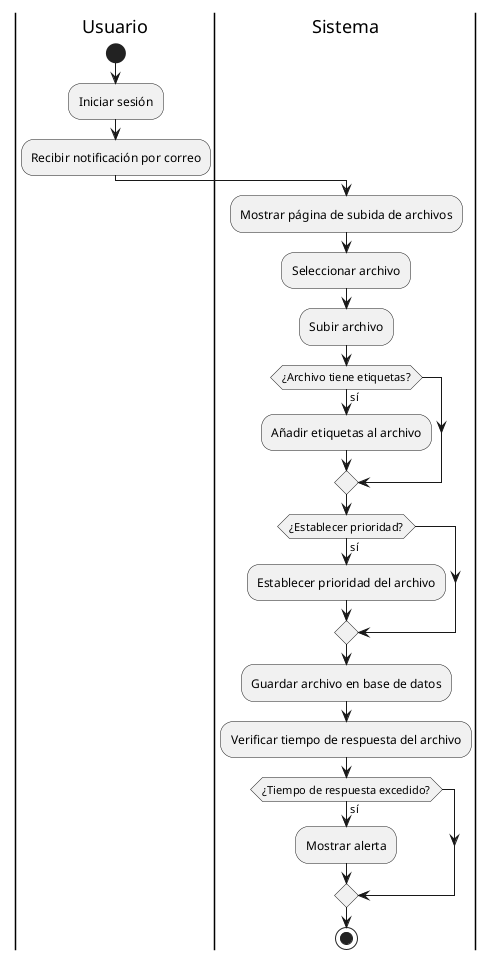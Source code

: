 @startuml
|Usuario|
start
:Iniciar sesión;
:Recibir notificación por correo;

|Sistema|
:Mostrar página de subida de archivos;
:Seleccionar archivo;
:Subir archivo;

if (¿Archivo tiene etiquetas?) then (sí)
  :Añadir etiquetas al archivo;
endif

if (¿Establecer prioridad?) then (sí)
  :Establecer prioridad del archivo;
endif

:Guardar archivo en base de datos;

|Sistema|
:Verificar tiempo de respuesta del archivo;
if (¿Tiempo de respuesta excedido?) then (sí)
  :Mostrar alerta;
endif

stop
@enduml

